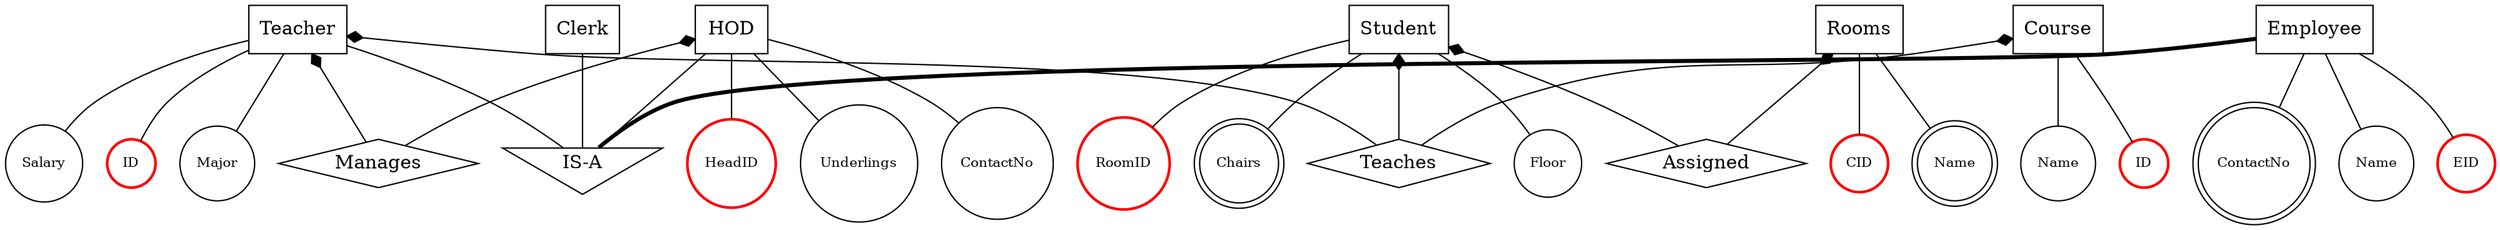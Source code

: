 digraph Model {
	edge [len=1.3]
	Clerk [shape=diamond]
	Teacher [shape=diamond]
	HOD [shape=diamond]
	Manages [shape=diamond]
	Teaches [shape=diamond]
	Assigned [shape=diamond]
	Employee [shape=rect]
	Employeecls [label="IS-A" shape=invtriangle]
	node [shape=rect]
	Employee -> Employeecls [dir=none penwidth=3]
	Clerk -> Employeecls [dir=none]
	Teacher -> Employeecls [dir=none]
	HOD -> Employeecls [dir=none]
	Clerk [shape=rect]
	HOD [shape=rect]
	HOD -> Manages [arrowhead=none arrowtail=diamond dir=both]
	Teacher [shape=rect]
	Teacher -> Manages [arrowhead=none arrowtail=diamond dir=both]
	Teacher -> Teaches [arrowhead=none arrowtail=diamond dir=both]
	Student [shape=rect]
	Student -> Teaches [arrowhead=none arrowtail=diamond dir=both]
	Student -> Assigned [arrowhead=none arrowtail=diamond dir=both]
	Course [shape=rect]
	Course -> Teaches [arrowhead=none arrowtail=diamond dir=both]
	Rooms [shape=rect]
	Rooms -> Assigned [arrowhead=none arrowtail=diamond dir=both]
	Employee0 [label=ContactNo color=black fontsize=10 penwidth=1 shape=doublecircle style=solid]
	Employee -> Employee0 [dir=none]
	Employee1 [label=Name color=black fontsize=10 penwidth=1 shape=circle style=solid]
	Employee -> Employee1 [dir=none]
	Employee2 [label=EID color=red fontsize=10 penwidth=2 shape=circle style=solid]
	Employee -> Employee2 [dir=none]
	HOD0 [label=HeadID color=red fontsize=10 penwidth=2 shape=circle style=solid]
	HOD -> HOD0 [dir=none]
	HOD1 [label=Underlings color=black fontsize=10 penwidth=1 shape=circle style=solid]
	HOD -> HOD1 [dir=none]
	HOD2 [label=ContactNo color=black fontsize=10 penwidth=1 shape=circle style=solid]
	HOD -> HOD2 [dir=none]
	Teacher0 [label=Salary color=black fontsize=10 penwidth=1 shape=circle style=solid]
	Teacher -> Teacher0 [dir=none]
	Teacher1 [label=ID color=red fontsize=10 penwidth=2 shape=circle style=solid]
	Teacher -> Teacher1 [dir=none]
	Teacher2 [label=Major color=black fontsize=10 penwidth=1 shape=circle style=solid]
	Teacher -> Teacher2 [dir=none]
	Student0 [label=RoomID color=red fontsize=10 penwidth=2 shape=circle style=solid]
	Student -> Student0 [dir=none]
	Student1 [label=Chairs color=black fontsize=10 penwidth=1 shape=doublecircle style=solid]
	Student -> Student1 [dir=none]
	Student2 [label=Floor color=black fontsize=10 penwidth=1 shape=circle style=solid]
	Student -> Student2 [dir=none]
	Course0 [label=Name color=black fontsize=10 penwidth=1 shape=circle style=solid]
	Course -> Course0 [dir=none]
	Course1 [label=ID color=red fontsize=10 penwidth=2 shape=circle style=solid]
	Course -> Course1 [dir=none]
	Rooms0 [label=CID color=red fontsize=10 penwidth=2 shape=circle style=solid]
	Rooms -> Rooms0 [dir=none]
	Rooms1 [label=Name color=black fontsize=10 penwidth=1 shape=doublecircle style=solid]
	Rooms -> Rooms1 [dir=none]
}
